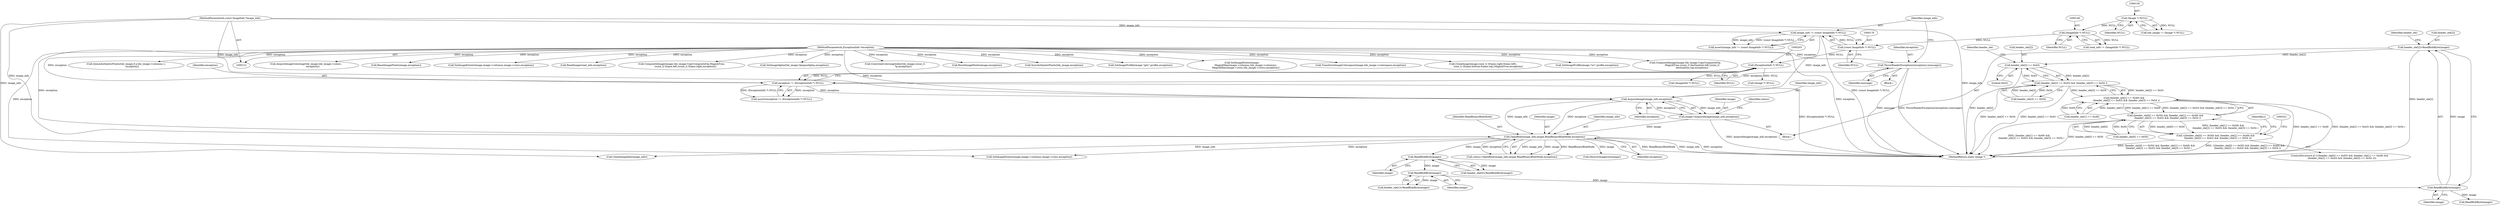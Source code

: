 digraph "0_ImageMagick_6b6bff054d569a77973f2140c0e86366e6168a6c_1@array" {
"1000268" [label="(Call,header_ole[2]=ReadBlobByte(image))"];
"1000272" [label="(Call,ReadBlobByte(image))"];
"1000266" [label="(Call,ReadBlobByte(image))"];
"1000260" [label="(Call,ReadBlobByte(image))"];
"1000218" [label="(Call,OpenBlob(image_info,image,ReadBinaryBlobMode,exception))"];
"1000213" [label="(Call,AcquireImage(image_info,exception))"];
"1000173" [label="(Call,image_info != (const ImageInfo *) NULL)"];
"1000122" [label="(MethodParameterIn,const ImageInfo *image_info)"];
"1000175" [label="(Call,(const ImageInfo *) NULL)"];
"1000139" [label="(Call,(ImageInfo *) NULL)"];
"1000129" [label="(Call,(Image *) NULL)"];
"1000200" [label="(Call,exception != (ExceptionInfo *) NULL)"];
"1000146" [label="(Call,ThrowReaderException((exception),(message)))"];
"1000123" [label="(MethodParameterIn,ExceptionInfo *exception)"];
"1000202" [label="(Call,(ExceptionInfo *) NULL)"];
"1000211" [label="(Call,image=AcquireImage(image_info,exception))"];
"1000295" [label="(Call,header_ole[2] == 0x43)"];
"1000294" [label="(Call,(header_ole[2] == 0x43) && (header_ole[3] == 0x54 ))"];
"1000288" [label="(Call,(header_ole[1] == 0x49) &&\n      (header_ole[2] == 0x43) && (header_ole[3] == 0x54 ))"];
"1000282" [label="(Call,(header_ole[0] == 0x50) && (header_ole[1] == 0x49) &&\n      (header_ole[2] == 0x43) && (header_ole[3] == 0x54 ))"];
"1000281" [label="(Call,!((header_ole[0] == 0x50) && (header_ole[1] == 0x49) &&\n      (header_ole[2] == 0x43) && (header_ole[3] == 0x54 )))"];
"1000175" [label="(Call,(const ImageInfo *) NULL)"];
"1000141" [label="(Identifier,NULL)"];
"1001895" [label="(Call,SyncAuthenticPixels(tile_image,exception))"];
"1000295" [label="(Call,header_ole[2] == 0x43)"];
"1002121" [label="(Call,SetImageProfile(image,\"iptc\",profile,exception))"];
"1000177" [label="(Identifier,NULL)"];
"1000233" [label="(Call,(Image *) NULL)"];
"1000276" [label="(Identifier,header_ole)"];
"1000213" [label="(Call,AcquireImage(image_info,exception))"];
"1000256" [label="(Call,header_ole[0]=ReadBlobByte(image))"];
"1000281" [label="(Call,!((header_ole[0] == 0x50) && (header_ole[1] == 0x49) &&\n      (header_ole[2] == 0x43) && (header_ole[3] == 0x54 )))"];
"1000273" [label="(Identifier,image)"];
"1000212" [label="(Identifier,image)"];
"1002427" [label="(Call,SetImageExtent(image,\n          MagickMax(image->columns,tile_image->columns),\n          MagickMax(image->rows,tile_image->rows),exception))"];
"1000269" [label="(Call,header_ole[2])"];
"1000220" [label="(Identifier,image)"];
"1002446" [label="(Call,TransformImageColorspace(image,tile_image->colorspace,exception))"];
"1001149" [label="(Call,CloneImage(image,(size_t) (frame.right-frame.left),\n              (size_t) (frame.bottom-frame.top),MagickTrue,exception))"];
"1002083" [label="(Call,SetImageProfile(image,\"icc\",profile,exception))"];
"1001976" [label="(Call,CompositeImage(image,tile_image,CopyCompositeOp,\n                  MagickTrue,(ssize_t) destination.left,(ssize_t)\n                  destination.top,exception))"];
"1000127" [label="(Call,tile_image != (Image *) NULL)"];
"1000288" [label="(Call,(header_ole[1] == 0x49) &&\n      (header_ole[2] == 0x43) && (header_ole[3] == 0x54 ))"];
"1000294" [label="(Call,(header_ole[2] == 0x43) && (header_ole[3] == 0x54 ))"];
"1001630" [label="(Call,QueueAuthenticPixels(tile_image,0,y,tile_image->columns,1,\n                exception))"];
"1000214" [label="(Identifier,image_info)"];
"1002220" [label="(Call,CloneImageInfo(image_info))"];
"1000261" [label="(Identifier,image)"];
"1000122" [label="(MethodParameterIn,const ImageInfo *image_info)"];
"1000296" [label="(Call,header_ole[2])"];
"1000217" [label="(Identifier,status)"];
"1001308" [label="(Call,AcquireImageColormap(tile_image,tile_image->colors,\n                  exception))"];
"1000300" [label="(Call,header_ole[3] == 0x54)"];
"1000754" [label="(Call,ResetImagePixels(image,exception))"];
"1000267" [label="(Identifier,image)"];
"1000131" [label="(Identifier,NULL)"];
"1002573" [label="(MethodReturn,static Image *)"];
"1000280" [label="(ControlStructure,if (!((header_ole[0] == 0x50) && (header_ole[1] == 0x49) &&\n      (header_ole[2] == 0x43) && (header_ole[3] == 0x54 ))))"];
"1000739" [label="(Call,SetImageExtent(image,image->columns,image->rows,exception))"];
"1000283" [label="(Call,header_ole[0] == 0x50)"];
"1000148" [label="(Identifier,message)"];
"1000172" [label="(Call,assert(image_info != (const ImageInfo *) NULL))"];
"1002383" [label="(Call,ReadImage(read_info,exception))"];
"1000230" [label="(Call,DestroyImageList(image))"];
"1000307" [label="(Identifier,i)"];
"1000282" [label="(Call,(header_ole[0] == 0x50) && (header_ole[1] == 0x49) &&\n      (header_ole[2] == 0x43) && (header_ole[3] == 0x54 ))"];
"1000260" [label="(Call,ReadBlobByte(image))"];
"1000204" [label="(Identifier,NULL)"];
"1000125" [label="(Block,)"];
"1002454" [label="(Call,CompositeImage(image,tile_image,CopyCompositeOp,MagickTrue,\n          (ssize_t) frame.left,(ssize_t) frame.right,exception))"];
"1000173" [label="(Call,image_info != (const ImageInfo *) NULL)"];
"1000147" [label="(Identifier,exception)"];
"1000272" [label="(Call,ReadBlobByte(image))"];
"1000238" [label="(Call,(ImageInfo *) NULL)"];
"1000123" [label="(MethodParameterIn,ExceptionInfo *exception)"];
"1000199" [label="(Call,assert(exception != (ExceptionInfo *) NULL))"];
"1000202" [label="(Call,(ExceptionInfo *) NULL)"];
"1001261" [label="(Call,SetImageAlpha(tile_image,OpaqueAlpha,exception))"];
"1000219" [label="(Identifier,image_info)"];
"1000201" [label="(Identifier,exception)"];
"1000211" [label="(Call,image=AcquireImage(image_info,exception))"];
"1000222" [label="(Identifier,exception)"];
"1000266" [label="(Call,ReadBlobByte(image))"];
"1000289" [label="(Call,header_ole[1] == 0x49)"];
"1001671" [label="(Call,ConstrainColormapIndex(tile_image,(ssize_t)\n                      *p,exception))"];
"1000216" [label="(Call,status=OpenBlob(image_info,image,ReadBinaryBlobMode,exception))"];
"1000139" [label="(Call,(ImageInfo *) NULL)"];
"1000278" [label="(Call,ReadBlobByte(image))"];
"1000221" [label="(Identifier,ReadBinaryBlobMode)"];
"1000174" [label="(Identifier,image_info)"];
"1000215" [label="(Identifier,exception)"];
"1000137" [label="(Call,read_info != (ImageInfo *) NULL)"];
"1000200" [label="(Call,exception != (ExceptionInfo *) NULL)"];
"1000510" [label="(Call,SetImageExtent(image,image->columns,image->rows,exception))"];
"1000302" [label="(Identifier,header_ole)"];
"1000262" [label="(Call,header_ole[1]=ReadBlobByte(image))"];
"1000299" [label="(Literal,0x43)"];
"1000124" [label="(Block,)"];
"1000129" [label="(Call,(Image *) NULL)"];
"1000146" [label="(Call,ThrowReaderException((exception),(message)))"];
"1000268" [label="(Call,header_ole[2]=ReadBlobByte(image))"];
"1000525" [label="(Call,ResetImagePixels(image,exception))"];
"1000218" [label="(Call,OpenBlob(image_info,image,ReadBinaryBlobMode,exception))"];
"1000268" -> "1000124"  [label="AST: "];
"1000268" -> "1000272"  [label="CFG: "];
"1000269" -> "1000268"  [label="AST: "];
"1000272" -> "1000268"  [label="AST: "];
"1000276" -> "1000268"  [label="CFG: "];
"1000268" -> "1002573"  [label="DDG: header_ole[2]"];
"1000272" -> "1000268"  [label="DDG: image"];
"1000268" -> "1000295"  [label="DDG: header_ole[2]"];
"1000272" -> "1000273"  [label="CFG: "];
"1000273" -> "1000272"  [label="AST: "];
"1000266" -> "1000272"  [label="DDG: image"];
"1000272" -> "1000278"  [label="DDG: image"];
"1000266" -> "1000262"  [label="AST: "];
"1000266" -> "1000267"  [label="CFG: "];
"1000267" -> "1000266"  [label="AST: "];
"1000262" -> "1000266"  [label="CFG: "];
"1000266" -> "1000262"  [label="DDG: image"];
"1000260" -> "1000266"  [label="DDG: image"];
"1000260" -> "1000256"  [label="AST: "];
"1000260" -> "1000261"  [label="CFG: "];
"1000261" -> "1000260"  [label="AST: "];
"1000256" -> "1000260"  [label="CFG: "];
"1000260" -> "1000256"  [label="DDG: image"];
"1000218" -> "1000260"  [label="DDG: image"];
"1000218" -> "1000216"  [label="AST: "];
"1000218" -> "1000222"  [label="CFG: "];
"1000219" -> "1000218"  [label="AST: "];
"1000220" -> "1000218"  [label="AST: "];
"1000221" -> "1000218"  [label="AST: "];
"1000222" -> "1000218"  [label="AST: "];
"1000216" -> "1000218"  [label="CFG: "];
"1000218" -> "1002573"  [label="DDG: ReadBinaryBlobMode"];
"1000218" -> "1002573"  [label="DDG: image_info"];
"1000218" -> "1002573"  [label="DDG: exception"];
"1000218" -> "1000216"  [label="DDG: image_info"];
"1000218" -> "1000216"  [label="DDG: image"];
"1000218" -> "1000216"  [label="DDG: ReadBinaryBlobMode"];
"1000218" -> "1000216"  [label="DDG: exception"];
"1000213" -> "1000218"  [label="DDG: image_info"];
"1000213" -> "1000218"  [label="DDG: exception"];
"1000122" -> "1000218"  [label="DDG: image_info"];
"1000211" -> "1000218"  [label="DDG: image"];
"1000123" -> "1000218"  [label="DDG: exception"];
"1000218" -> "1000230"  [label="DDG: image"];
"1000218" -> "1000510"  [label="DDG: exception"];
"1000218" -> "1002220"  [label="DDG: image_info"];
"1000213" -> "1000211"  [label="AST: "];
"1000213" -> "1000215"  [label="CFG: "];
"1000214" -> "1000213"  [label="AST: "];
"1000215" -> "1000213"  [label="AST: "];
"1000211" -> "1000213"  [label="CFG: "];
"1000213" -> "1000211"  [label="DDG: image_info"];
"1000213" -> "1000211"  [label="DDG: exception"];
"1000173" -> "1000213"  [label="DDG: image_info"];
"1000122" -> "1000213"  [label="DDG: image_info"];
"1000200" -> "1000213"  [label="DDG: exception"];
"1000123" -> "1000213"  [label="DDG: exception"];
"1000173" -> "1000172"  [label="AST: "];
"1000173" -> "1000175"  [label="CFG: "];
"1000174" -> "1000173"  [label="AST: "];
"1000175" -> "1000173"  [label="AST: "];
"1000172" -> "1000173"  [label="CFG: "];
"1000173" -> "1002573"  [label="DDG: (const ImageInfo *) NULL"];
"1000173" -> "1000172"  [label="DDG: image_info"];
"1000173" -> "1000172"  [label="DDG: (const ImageInfo *) NULL"];
"1000122" -> "1000173"  [label="DDG: image_info"];
"1000175" -> "1000173"  [label="DDG: NULL"];
"1000122" -> "1000121"  [label="AST: "];
"1000122" -> "1002573"  [label="DDG: image_info"];
"1000122" -> "1002220"  [label="DDG: image_info"];
"1000175" -> "1000177"  [label="CFG: "];
"1000176" -> "1000175"  [label="AST: "];
"1000177" -> "1000175"  [label="AST: "];
"1000139" -> "1000175"  [label="DDG: NULL"];
"1000175" -> "1000202"  [label="DDG: NULL"];
"1000139" -> "1000137"  [label="AST: "];
"1000139" -> "1000141"  [label="CFG: "];
"1000140" -> "1000139"  [label="AST: "];
"1000141" -> "1000139"  [label="AST: "];
"1000137" -> "1000139"  [label="CFG: "];
"1000139" -> "1000137"  [label="DDG: NULL"];
"1000129" -> "1000139"  [label="DDG: NULL"];
"1000129" -> "1000127"  [label="AST: "];
"1000129" -> "1000131"  [label="CFG: "];
"1000130" -> "1000129"  [label="AST: "];
"1000131" -> "1000129"  [label="AST: "];
"1000127" -> "1000129"  [label="CFG: "];
"1000129" -> "1000127"  [label="DDG: NULL"];
"1000200" -> "1000199"  [label="AST: "];
"1000200" -> "1000202"  [label="CFG: "];
"1000201" -> "1000200"  [label="AST: "];
"1000202" -> "1000200"  [label="AST: "];
"1000199" -> "1000200"  [label="CFG: "];
"1000200" -> "1002573"  [label="DDG: (ExceptionInfo *) NULL"];
"1000200" -> "1000199"  [label="DDG: exception"];
"1000200" -> "1000199"  [label="DDG: (ExceptionInfo *) NULL"];
"1000146" -> "1000200"  [label="DDG: exception"];
"1000123" -> "1000200"  [label="DDG: exception"];
"1000202" -> "1000200"  [label="DDG: NULL"];
"1000146" -> "1000125"  [label="AST: "];
"1000146" -> "1000148"  [label="CFG: "];
"1000147" -> "1000146"  [label="AST: "];
"1000148" -> "1000146"  [label="AST: "];
"1000174" -> "1000146"  [label="CFG: "];
"1000146" -> "1002573"  [label="DDG: message"];
"1000146" -> "1002573"  [label="DDG: ThrowReaderException((exception),(message))"];
"1000123" -> "1000146"  [label="DDG: exception"];
"1000123" -> "1000121"  [label="AST: "];
"1000123" -> "1002573"  [label="DDG: exception"];
"1000123" -> "1000510"  [label="DDG: exception"];
"1000123" -> "1000525"  [label="DDG: exception"];
"1000123" -> "1000739"  [label="DDG: exception"];
"1000123" -> "1000754"  [label="DDG: exception"];
"1000123" -> "1001149"  [label="DDG: exception"];
"1000123" -> "1001261"  [label="DDG: exception"];
"1000123" -> "1001308"  [label="DDG: exception"];
"1000123" -> "1001630"  [label="DDG: exception"];
"1000123" -> "1001671"  [label="DDG: exception"];
"1000123" -> "1001895"  [label="DDG: exception"];
"1000123" -> "1001976"  [label="DDG: exception"];
"1000123" -> "1002083"  [label="DDG: exception"];
"1000123" -> "1002121"  [label="DDG: exception"];
"1000123" -> "1002383"  [label="DDG: exception"];
"1000123" -> "1002427"  [label="DDG: exception"];
"1000123" -> "1002446"  [label="DDG: exception"];
"1000123" -> "1002454"  [label="DDG: exception"];
"1000202" -> "1000204"  [label="CFG: "];
"1000203" -> "1000202"  [label="AST: "];
"1000204" -> "1000202"  [label="AST: "];
"1000202" -> "1000233"  [label="DDG: NULL"];
"1000202" -> "1000238"  [label="DDG: NULL"];
"1000211" -> "1000124"  [label="AST: "];
"1000212" -> "1000211"  [label="AST: "];
"1000217" -> "1000211"  [label="CFG: "];
"1000211" -> "1002573"  [label="DDG: AcquireImage(image_info,exception)"];
"1000295" -> "1000294"  [label="AST: "];
"1000295" -> "1000299"  [label="CFG: "];
"1000296" -> "1000295"  [label="AST: "];
"1000299" -> "1000295"  [label="AST: "];
"1000302" -> "1000295"  [label="CFG: "];
"1000294" -> "1000295"  [label="CFG: "];
"1000295" -> "1002573"  [label="DDG: header_ole[2]"];
"1000295" -> "1000294"  [label="DDG: header_ole[2]"];
"1000295" -> "1000294"  [label="DDG: 0x43"];
"1000294" -> "1000288"  [label="AST: "];
"1000294" -> "1000300"  [label="CFG: "];
"1000300" -> "1000294"  [label="AST: "];
"1000288" -> "1000294"  [label="CFG: "];
"1000294" -> "1002573"  [label="DDG: header_ole[3] == 0x54"];
"1000294" -> "1002573"  [label="DDG: header_ole[2] == 0x43"];
"1000294" -> "1000288"  [label="DDG: header_ole[2] == 0x43"];
"1000294" -> "1000288"  [label="DDG: header_ole[3] == 0x54"];
"1000300" -> "1000294"  [label="DDG: header_ole[3]"];
"1000300" -> "1000294"  [label="DDG: 0x54"];
"1000288" -> "1000282"  [label="AST: "];
"1000288" -> "1000289"  [label="CFG: "];
"1000289" -> "1000288"  [label="AST: "];
"1000282" -> "1000288"  [label="CFG: "];
"1000288" -> "1002573"  [label="DDG: (header_ole[2] == 0x43) && (header_ole[3] == 0x54 )"];
"1000288" -> "1002573"  [label="DDG: header_ole[1] == 0x49"];
"1000288" -> "1000282"  [label="DDG: header_ole[1] == 0x49"];
"1000288" -> "1000282"  [label="DDG: (header_ole[2] == 0x43) && (header_ole[3] == 0x54 )"];
"1000289" -> "1000288"  [label="DDG: header_ole[1]"];
"1000289" -> "1000288"  [label="DDG: 0x49"];
"1000282" -> "1000281"  [label="AST: "];
"1000282" -> "1000283"  [label="CFG: "];
"1000283" -> "1000282"  [label="AST: "];
"1000281" -> "1000282"  [label="CFG: "];
"1000282" -> "1002573"  [label="DDG: (header_ole[1] == 0x49) &&\n      (header_ole[2] == 0x43) && (header_ole[3] == 0x54 )"];
"1000282" -> "1002573"  [label="DDG: header_ole[0] == 0x50"];
"1000282" -> "1000281"  [label="DDG: header_ole[0] == 0x50"];
"1000282" -> "1000281"  [label="DDG: (header_ole[1] == 0x49) &&\n      (header_ole[2] == 0x43) && (header_ole[3] == 0x54 )"];
"1000283" -> "1000282"  [label="DDG: header_ole[0]"];
"1000283" -> "1000282"  [label="DDG: 0x50"];
"1000281" -> "1000280"  [label="AST: "];
"1000307" -> "1000281"  [label="CFG: "];
"1000321" -> "1000281"  [label="CFG: "];
"1000281" -> "1002573"  [label="DDG: (header_ole[0] == 0x50) && (header_ole[1] == 0x49) &&\n      (header_ole[2] == 0x43) && (header_ole[3] == 0x54 )"];
"1000281" -> "1002573"  [label="DDG: !((header_ole[0] == 0x50) && (header_ole[1] == 0x49) &&\n      (header_ole[2] == 0x43) && (header_ole[3] == 0x54 ))"];
}
